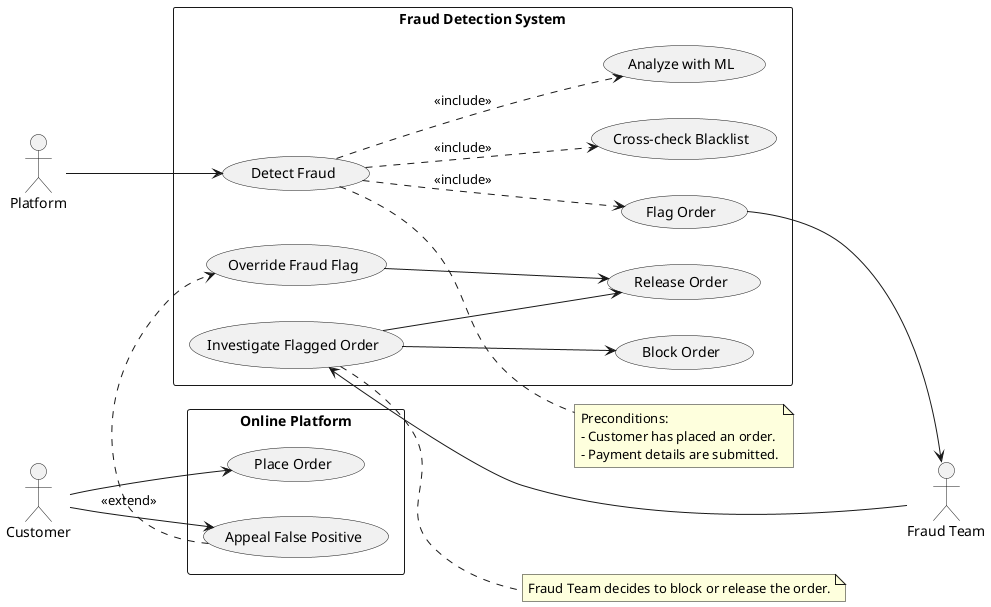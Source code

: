 @startuml
left to right direction

actor "Customer" as Customer
actor "Fraud Team" as FraudTeam

rectangle "Online Platform" {
  usecase "Place Order" as UC1
  usecase "Appeal False Positive" as UC_Appeal
}

rectangle "Fraud Detection System" {
  usecase "Detect Fraud" as UC_Detect
  usecase "Flag Order" as UC_Flag
  usecase "Cross-check Blacklist" as UC_Blacklist
  usecase "Analyze with ML" as UC_ML
  usecase "Investigate Flagged Order" as UC_Investigate
  usecase "Block Order" as UC_Block
  usecase "Release Order" as UC_Release
  usecase "Override Fraud Flag" as UC_Override
}

' --- Main Flow --- '
Customer --> UC1
Platform --> UC_Detect
UC_Detect ..> UC_Flag : <<include>>
UC_Flag --> FraudTeam
FraudTeam --> UC_Investigate
UC_Investigate --> UC_Block
UC_Investigate --> UC_Release

' --- Subflows (<<include>>) --- '
UC_Detect ..> UC_Blacklist : <<include>>
UC_Detect ..> UC_ML : <<include>>

' --- Alternative Flow (<<extend>>) --- '
UC_Appeal .> UC_Override : <<extend>>
Customer --> UC_Appeal
UC_Override --> UC_Release

' --- Notes for details --- '
note right of UC_Detect
Preconditions:
- Customer has placed an order.
- Payment details are submitted.
end note

note right of UC_Investigate
Fraud Team decides to block or release the order.
end note
@enduml
